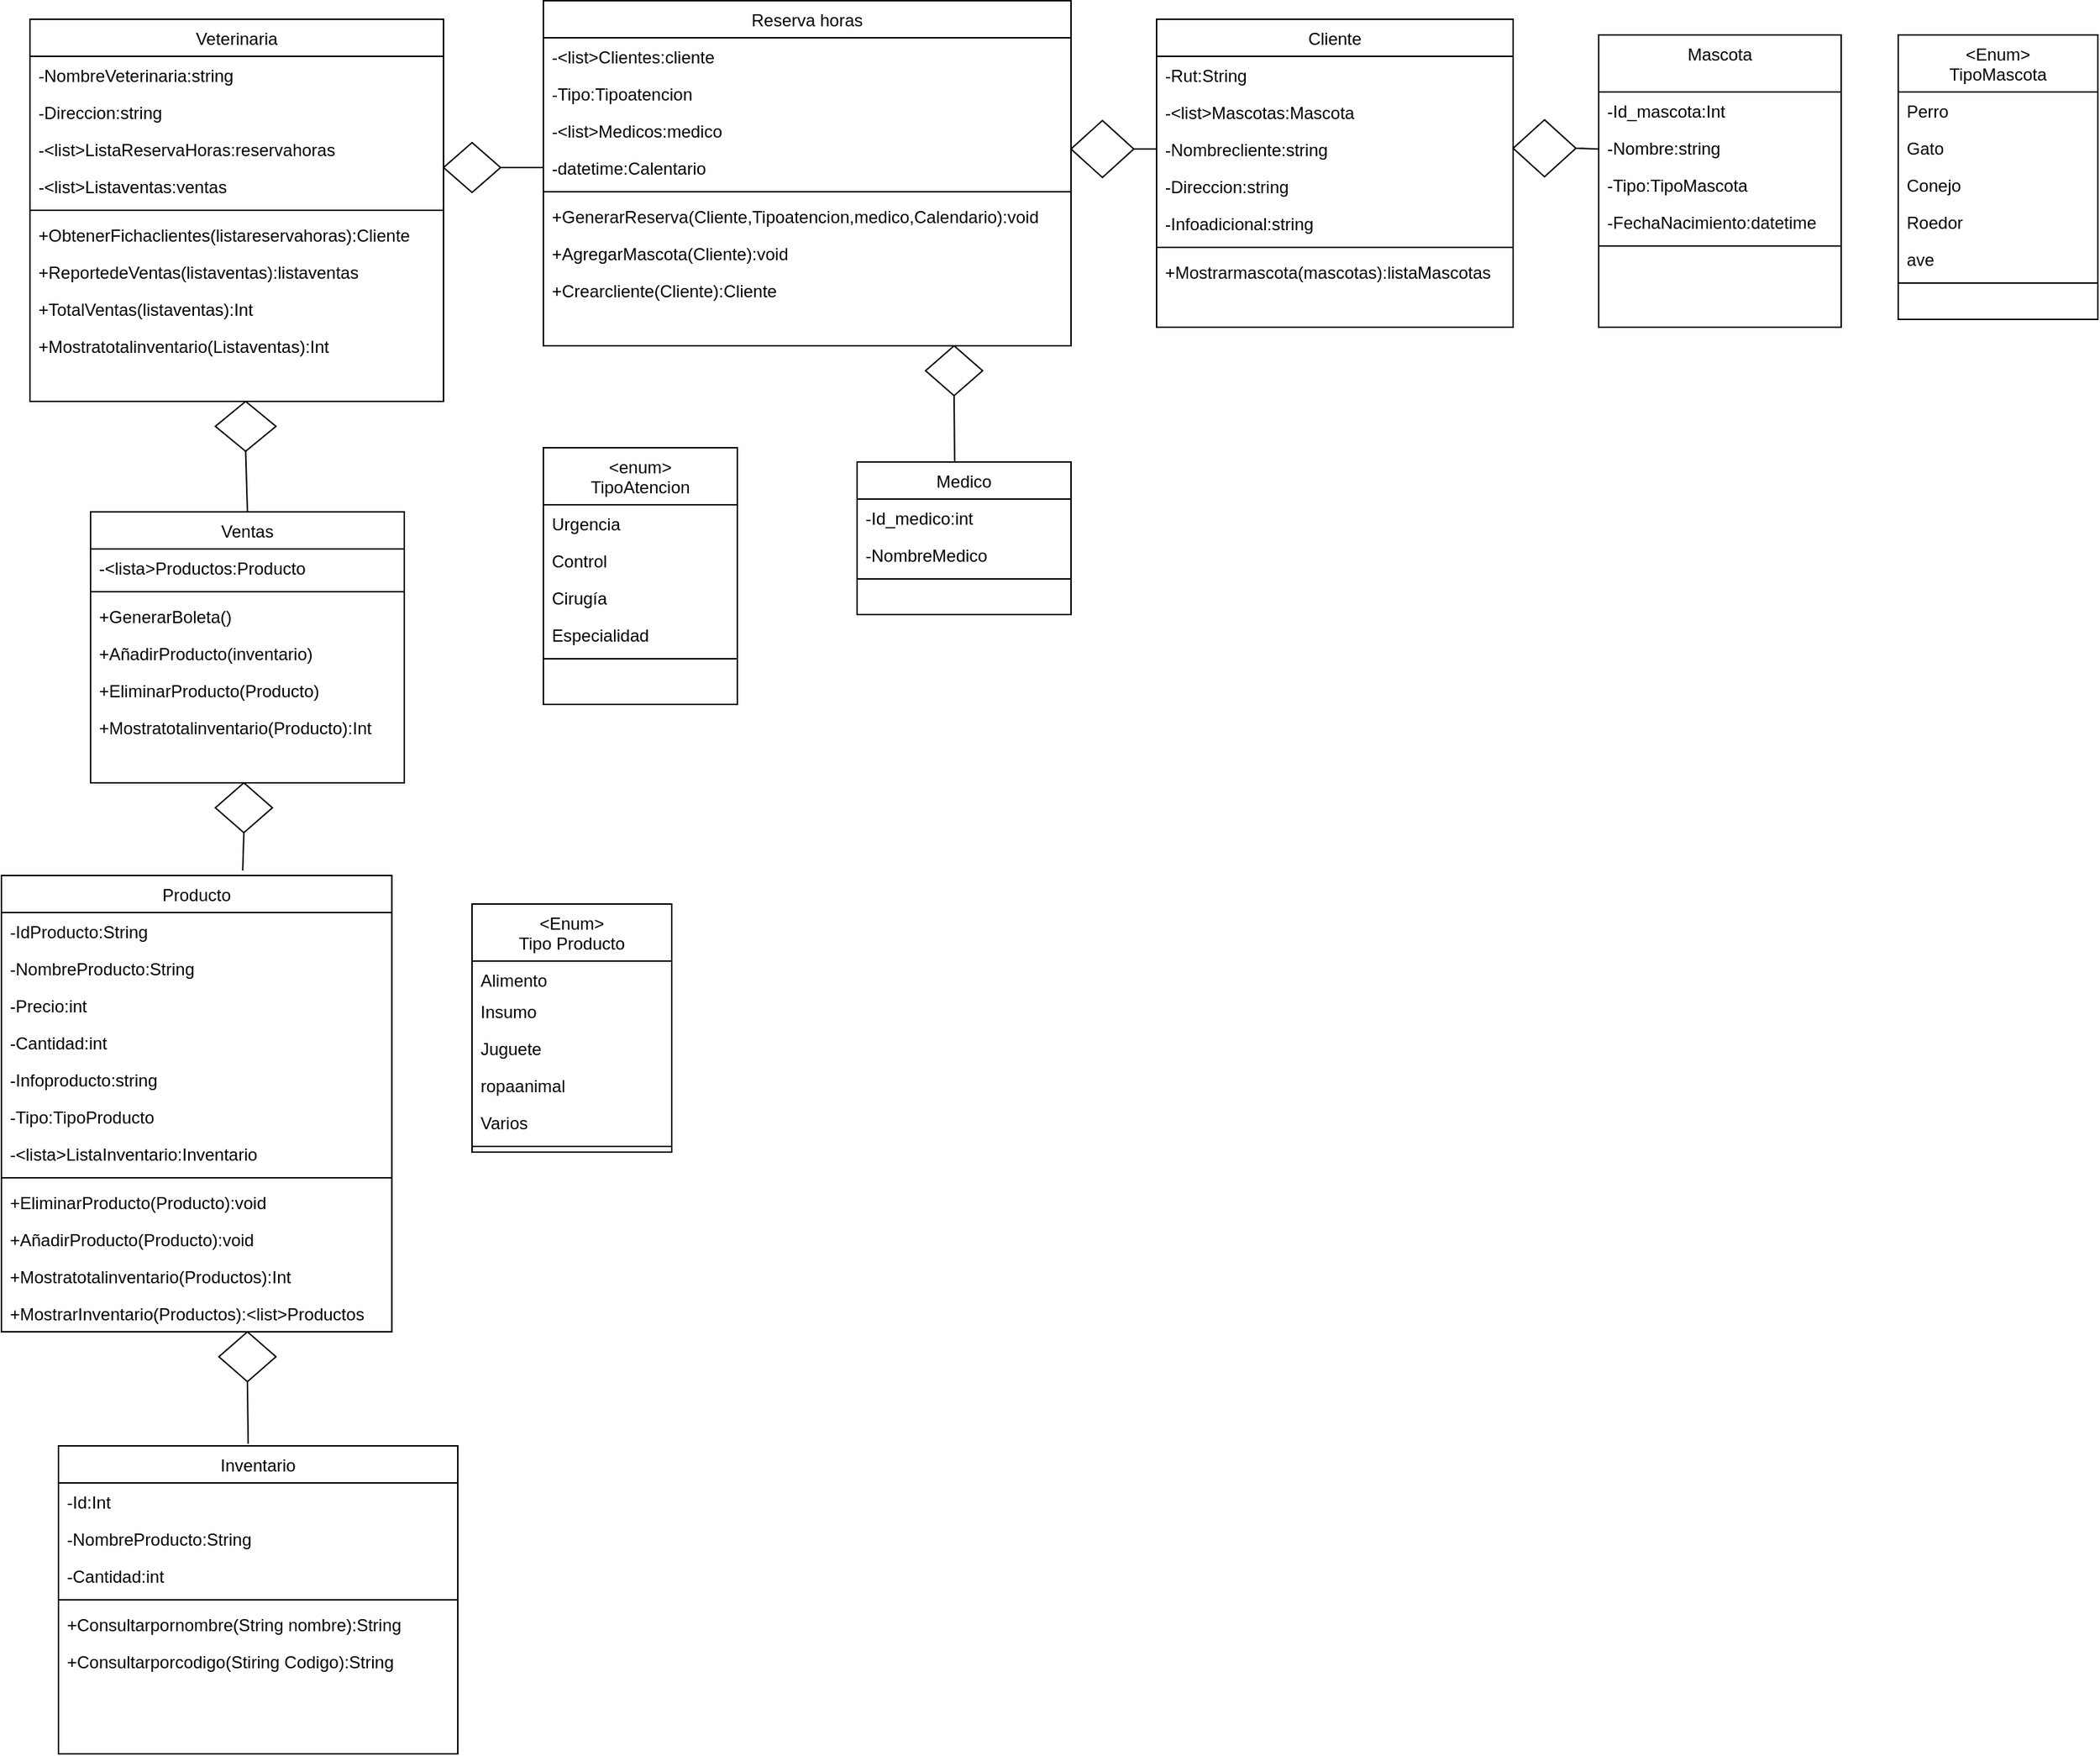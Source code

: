 <mxfile version="14.5.10" type="github">
  <diagram id="C5RBs43oDa-KdzZeNtuy" name="Page-1">
    <mxGraphModel dx="1695" dy="479" grid="1" gridSize="10" guides="1" tooltips="1" connect="1" arrows="1" fold="1" page="1" pageScale="1" pageWidth="827" pageHeight="1169" math="0" shadow="0">
      <root>
        <mxCell id="WIyWlLk6GJQsqaUBKTNV-0" />
        <mxCell id="WIyWlLk6GJQsqaUBKTNV-1" parent="WIyWlLk6GJQsqaUBKTNV-0" />
        <mxCell id="zkfFHV4jXpPFQw0GAbJ--17" value="Inventario" style="swimlane;fontStyle=0;align=center;verticalAlign=top;childLayout=stackLayout;horizontal=1;startSize=26;horizontalStack=0;resizeParent=1;resizeLast=0;collapsible=1;marginBottom=0;rounded=0;shadow=0;strokeWidth=1;" parent="WIyWlLk6GJQsqaUBKTNV-1" vertex="1">
          <mxGeometry x="-270" y="1020" width="280" height="216" as="geometry">
            <mxRectangle x="550" y="140" width="160" height="26" as="alternateBounds" />
          </mxGeometry>
        </mxCell>
        <mxCell id="Y-iIQc1QIP6CNmH4WDU5-37" value="-Id:Int&#xa;&#xa;&#xa;" style="text;align=left;verticalAlign=top;spacingLeft=4;spacingRight=4;overflow=hidden;rotatable=0;points=[[0,0.5],[1,0.5]];portConstraint=eastwest;" parent="zkfFHV4jXpPFQw0GAbJ--17" vertex="1">
          <mxGeometry y="26" width="280" height="26" as="geometry" />
        </mxCell>
        <mxCell id="pAXLsdDcCpIBpQRC8wqV-13" value="-NombreProducto:String&#xa;&#xa;&#xa;" style="text;align=left;verticalAlign=top;spacingLeft=4;spacingRight=4;overflow=hidden;rotatable=0;points=[[0,0.5],[1,0.5]];portConstraint=eastwest;" parent="zkfFHV4jXpPFQw0GAbJ--17" vertex="1">
          <mxGeometry y="52" width="280" height="26" as="geometry" />
        </mxCell>
        <mxCell id="Y-iIQc1QIP6CNmH4WDU5-36" value="-Cantidad:int&#xa;&#xa;&#xa;" style="text;align=left;verticalAlign=top;spacingLeft=4;spacingRight=4;overflow=hidden;rotatable=0;points=[[0,0.5],[1,0.5]];portConstraint=eastwest;" parent="zkfFHV4jXpPFQw0GAbJ--17" vertex="1">
          <mxGeometry y="78" width="280" height="26" as="geometry" />
        </mxCell>
        <mxCell id="zkfFHV4jXpPFQw0GAbJ--23" value="" style="line;html=1;strokeWidth=1;align=left;verticalAlign=middle;spacingTop=-1;spacingLeft=3;spacingRight=3;rotatable=0;labelPosition=right;points=[];portConstraint=eastwest;" parent="zkfFHV4jXpPFQw0GAbJ--17" vertex="1">
          <mxGeometry y="104" width="280" height="8" as="geometry" />
        </mxCell>
        <mxCell id="Y-iIQc1QIP6CNmH4WDU5-6" value="+Consultarpornombre(String nombre):String" style="text;align=left;verticalAlign=top;spacingLeft=4;spacingRight=4;overflow=hidden;rotatable=0;points=[[0,0.5],[1,0.5]];portConstraint=eastwest;" parent="zkfFHV4jXpPFQw0GAbJ--17" vertex="1">
          <mxGeometry y="112" width="280" height="26" as="geometry" />
        </mxCell>
        <mxCell id="Y-iIQc1QIP6CNmH4WDU5-7" value="+Consultarporcodigo(Stiring Codigo):String" style="text;align=left;verticalAlign=top;spacingLeft=4;spacingRight=4;overflow=hidden;rotatable=0;points=[[0,0.5],[1,0.5]];portConstraint=eastwest;" parent="zkfFHV4jXpPFQw0GAbJ--17" vertex="1">
          <mxGeometry y="138" width="280" height="26" as="geometry" />
        </mxCell>
        <mxCell id="pAXLsdDcCpIBpQRC8wqV-14" value="&lt;Enum&gt;&#xa;TipoMascota" style="swimlane;fontStyle=0;align=center;verticalAlign=top;childLayout=stackLayout;horizontal=1;startSize=40;horizontalStack=0;resizeParent=1;resizeLast=0;collapsible=1;marginBottom=0;rounded=0;shadow=0;strokeWidth=1;" parent="WIyWlLk6GJQsqaUBKTNV-1" vertex="1">
          <mxGeometry x="1020" y="30.5" width="140" height="199.5" as="geometry">
            <mxRectangle x="550" y="140" width="160" height="26" as="alternateBounds" />
          </mxGeometry>
        </mxCell>
        <mxCell id="pAXLsdDcCpIBpQRC8wqV-24" value="Perro" style="text;align=left;verticalAlign=top;spacingLeft=4;spacingRight=4;overflow=hidden;rotatable=0;points=[[0,0.5],[1,0.5]];portConstraint=eastwest;" parent="pAXLsdDcCpIBpQRC8wqV-14" vertex="1">
          <mxGeometry y="40" width="140" height="26" as="geometry" />
        </mxCell>
        <mxCell id="pAXLsdDcCpIBpQRC8wqV-25" value="Gato" style="text;align=left;verticalAlign=top;spacingLeft=4;spacingRight=4;overflow=hidden;rotatable=0;points=[[0,0.5],[1,0.5]];portConstraint=eastwest;" parent="pAXLsdDcCpIBpQRC8wqV-14" vertex="1">
          <mxGeometry y="66" width="140" height="26" as="geometry" />
        </mxCell>
        <mxCell id="pAXLsdDcCpIBpQRC8wqV-26" value="Conejo" style="text;align=left;verticalAlign=top;spacingLeft=4;spacingRight=4;overflow=hidden;rotatable=0;points=[[0,0.5],[1,0.5]];portConstraint=eastwest;" parent="pAXLsdDcCpIBpQRC8wqV-14" vertex="1">
          <mxGeometry y="92" width="140" height="26" as="geometry" />
        </mxCell>
        <mxCell id="pAXLsdDcCpIBpQRC8wqV-27" value="Roedor" style="text;align=left;verticalAlign=top;spacingLeft=4;spacingRight=4;overflow=hidden;rotatable=0;points=[[0,0.5],[1,0.5]];portConstraint=eastwest;" parent="pAXLsdDcCpIBpQRC8wqV-14" vertex="1">
          <mxGeometry y="118" width="140" height="26" as="geometry" />
        </mxCell>
        <mxCell id="pAXLsdDcCpIBpQRC8wqV-28" value="ave" style="text;align=left;verticalAlign=top;spacingLeft=4;spacingRight=4;overflow=hidden;rotatable=0;points=[[0,0.5],[1,0.5]];portConstraint=eastwest;" parent="pAXLsdDcCpIBpQRC8wqV-14" vertex="1">
          <mxGeometry y="144" width="140" height="26" as="geometry" />
        </mxCell>
        <mxCell id="pAXLsdDcCpIBpQRC8wqV-21" value="" style="line;html=1;strokeWidth=1;align=left;verticalAlign=middle;spacingTop=-1;spacingLeft=3;spacingRight=3;rotatable=0;labelPosition=right;points=[];portConstraint=eastwest;" parent="pAXLsdDcCpIBpQRC8wqV-14" vertex="1">
          <mxGeometry y="170" width="140" height="8" as="geometry" />
        </mxCell>
        <mxCell id="pAXLsdDcCpIBpQRC8wqV-29" value="Veterinaria" style="swimlane;fontStyle=0;align=center;verticalAlign=top;childLayout=stackLayout;horizontal=1;startSize=26;horizontalStack=0;resizeParent=1;resizeLast=0;collapsible=1;marginBottom=0;rounded=0;shadow=0;strokeWidth=1;" parent="WIyWlLk6GJQsqaUBKTNV-1" vertex="1">
          <mxGeometry x="-290" y="19.5" width="290" height="268" as="geometry">
            <mxRectangle x="550" y="140" width="160" height="26" as="alternateBounds" />
          </mxGeometry>
        </mxCell>
        <mxCell id="pAXLsdDcCpIBpQRC8wqV-30" value="-NombreVeterinaria:string" style="text;align=left;verticalAlign=top;spacingLeft=4;spacingRight=4;overflow=hidden;rotatable=0;points=[[0,0.5],[1,0.5]];portConstraint=eastwest;" parent="pAXLsdDcCpIBpQRC8wqV-29" vertex="1">
          <mxGeometry y="26" width="290" height="26" as="geometry" />
        </mxCell>
        <mxCell id="pAXLsdDcCpIBpQRC8wqV-34" value="-Direccion:string" style="text;align=left;verticalAlign=top;spacingLeft=4;spacingRight=4;overflow=hidden;rotatable=0;points=[[0,0.5],[1,0.5]];portConstraint=eastwest;rounded=0;shadow=0;html=0;" parent="pAXLsdDcCpIBpQRC8wqV-29" vertex="1">
          <mxGeometry y="52" width="290" height="26" as="geometry" />
        </mxCell>
        <mxCell id="Laql4It3-vyIXYwrqMl--0" value="-&lt;list&gt;ListaReservaHoras:reservahoras" style="text;align=left;verticalAlign=top;spacingLeft=4;spacingRight=4;overflow=hidden;rotatable=0;points=[[0,0.5],[1,0.5]];portConstraint=eastwest;" parent="pAXLsdDcCpIBpQRC8wqV-29" vertex="1">
          <mxGeometry y="78" width="290" height="26" as="geometry" />
        </mxCell>
        <mxCell id="Y-iIQc1QIP6CNmH4WDU5-12" value="-&lt;list&gt;Listaventas:ventas" style="text;align=left;verticalAlign=top;spacingLeft=4;spacingRight=4;overflow=hidden;rotatable=0;points=[[0,0.5],[1,0.5]];portConstraint=eastwest;" parent="pAXLsdDcCpIBpQRC8wqV-29" vertex="1">
          <mxGeometry y="104" width="290" height="26" as="geometry" />
        </mxCell>
        <mxCell id="pAXLsdDcCpIBpQRC8wqV-36" value="" style="line;html=1;strokeWidth=1;align=left;verticalAlign=middle;spacingTop=-1;spacingLeft=3;spacingRight=3;rotatable=0;labelPosition=right;points=[];portConstraint=eastwest;" parent="pAXLsdDcCpIBpQRC8wqV-29" vertex="1">
          <mxGeometry y="130" width="290" height="8" as="geometry" />
        </mxCell>
        <mxCell id="pAXLsdDcCpIBpQRC8wqV-37" value="+ObtenerFichaclientes(listareservahoras):Cliente" style="text;align=left;verticalAlign=top;spacingLeft=4;spacingRight=4;overflow=hidden;rotatable=0;points=[[0,0.5],[1,0.5]];portConstraint=eastwest;" parent="pAXLsdDcCpIBpQRC8wqV-29" vertex="1">
          <mxGeometry y="138" width="290" height="26" as="geometry" />
        </mxCell>
        <mxCell id="pAXLsdDcCpIBpQRC8wqV-38" value="+ReportedeVentas(listaventas):listaventas" style="text;align=left;verticalAlign=top;spacingLeft=4;spacingRight=4;overflow=hidden;rotatable=0;points=[[0,0.5],[1,0.5]];portConstraint=eastwest;" parent="pAXLsdDcCpIBpQRC8wqV-29" vertex="1">
          <mxGeometry y="164" width="290" height="26" as="geometry" />
        </mxCell>
        <mxCell id="Y-iIQc1QIP6CNmH4WDU5-21" value="+TotalVentas(listaventas):Int" style="text;align=left;verticalAlign=top;spacingLeft=4;spacingRight=4;overflow=hidden;rotatable=0;points=[[0,0.5],[1,0.5]];portConstraint=eastwest;" parent="pAXLsdDcCpIBpQRC8wqV-29" vertex="1">
          <mxGeometry y="190" width="290" height="26" as="geometry" />
        </mxCell>
        <mxCell id="Y-iIQc1QIP6CNmH4WDU5-24" value="+Mostratotalinventario(Listaventas):Int " style="text;align=left;verticalAlign=top;spacingLeft=4;spacingRight=4;overflow=hidden;rotatable=0;points=[[0,0.5],[1,0.5]];portConstraint=eastwest;" parent="pAXLsdDcCpIBpQRC8wqV-29" vertex="1">
          <mxGeometry y="216" width="290" height="26" as="geometry" />
        </mxCell>
        <mxCell id="pAXLsdDcCpIBpQRC8wqV-39" value="Cliente" style="swimlane;fontStyle=0;align=center;verticalAlign=top;childLayout=stackLayout;horizontal=1;startSize=26;horizontalStack=0;resizeParent=1;resizeLast=0;collapsible=1;marginBottom=0;rounded=0;shadow=0;strokeWidth=1;" parent="WIyWlLk6GJQsqaUBKTNV-1" vertex="1">
          <mxGeometry x="500" y="19.5" width="250" height="216" as="geometry">
            <mxRectangle x="550" y="140" width="160" height="26" as="alternateBounds" />
          </mxGeometry>
        </mxCell>
        <mxCell id="pAXLsdDcCpIBpQRC8wqV-42" value="-Rut:String" style="text;align=left;verticalAlign=top;spacingLeft=4;spacingRight=4;overflow=hidden;rotatable=0;points=[[0,0.5],[1,0.5]];portConstraint=eastwest;rounded=0;shadow=0;html=0;" parent="pAXLsdDcCpIBpQRC8wqV-39" vertex="1">
          <mxGeometry y="26" width="250" height="26" as="geometry" />
        </mxCell>
        <mxCell id="pAXLsdDcCpIBpQRC8wqV-41" value="-&lt;list&gt;Mascotas:Mascota" style="text;align=left;verticalAlign=top;spacingLeft=4;spacingRight=4;overflow=hidden;rotatable=0;points=[[0,0.5],[1,0.5]];portConstraint=eastwest;" parent="pAXLsdDcCpIBpQRC8wqV-39" vertex="1">
          <mxGeometry y="52" width="250" height="26" as="geometry" />
        </mxCell>
        <mxCell id="pAXLsdDcCpIBpQRC8wqV-40" value="-Nombrecliente:string" style="text;align=left;verticalAlign=top;spacingLeft=4;spacingRight=4;overflow=hidden;rotatable=0;points=[[0,0.5],[1,0.5]];portConstraint=eastwest;" parent="pAXLsdDcCpIBpQRC8wqV-39" vertex="1">
          <mxGeometry y="78" width="250" height="26" as="geometry" />
        </mxCell>
        <mxCell id="pAXLsdDcCpIBpQRC8wqV-44" value="-Direccion:string" style="text;align=left;verticalAlign=top;spacingLeft=4;spacingRight=4;overflow=hidden;rotatable=0;points=[[0,0.5],[1,0.5]];portConstraint=eastwest;rounded=0;shadow=0;html=0;" parent="pAXLsdDcCpIBpQRC8wqV-39" vertex="1">
          <mxGeometry y="104" width="250" height="26" as="geometry" />
        </mxCell>
        <mxCell id="pAXLsdDcCpIBpQRC8wqV-45" value="-Infoadicional:string" style="text;align=left;verticalAlign=top;spacingLeft=4;spacingRight=4;overflow=hidden;rotatable=0;points=[[0,0.5],[1,0.5]];portConstraint=eastwest;rounded=0;shadow=0;html=0;" parent="pAXLsdDcCpIBpQRC8wqV-39" vertex="1">
          <mxGeometry y="130" width="250" height="26" as="geometry" />
        </mxCell>
        <mxCell id="pAXLsdDcCpIBpQRC8wqV-46" value="" style="line;html=1;strokeWidth=1;align=left;verticalAlign=middle;spacingTop=-1;spacingLeft=3;spacingRight=3;rotatable=0;labelPosition=right;points=[];portConstraint=eastwest;" parent="pAXLsdDcCpIBpQRC8wqV-39" vertex="1">
          <mxGeometry y="156" width="250" height="8" as="geometry" />
        </mxCell>
        <mxCell id="pAXLsdDcCpIBpQRC8wqV-48" value="+Mostrarmascota(mascotas):listaMascotas" style="text;align=left;verticalAlign=top;spacingLeft=4;spacingRight=4;overflow=hidden;rotatable=0;points=[[0,0.5],[1,0.5]];portConstraint=eastwest;" parent="pAXLsdDcCpIBpQRC8wqV-39" vertex="1">
          <mxGeometry y="164" width="250" height="26" as="geometry" />
        </mxCell>
        <mxCell id="pAXLsdDcCpIBpQRC8wqV-52" value="Mascota" style="swimlane;fontStyle=0;align=center;verticalAlign=top;childLayout=stackLayout;horizontal=1;startSize=40;horizontalStack=0;resizeParent=1;resizeLast=0;collapsible=1;marginBottom=0;rounded=0;shadow=0;strokeWidth=1;" parent="WIyWlLk6GJQsqaUBKTNV-1" vertex="1">
          <mxGeometry x="810" y="30.5" width="170" height="205" as="geometry">
            <mxRectangle x="550" y="140" width="160" height="26" as="alternateBounds" />
          </mxGeometry>
        </mxCell>
        <mxCell id="Y-iIQc1QIP6CNmH4WDU5-19" value="-Id_mascota:Int" style="text;align=left;verticalAlign=top;spacingLeft=4;spacingRight=4;overflow=hidden;rotatable=0;points=[[0,0.5],[1,0.5]];portConstraint=eastwest;" parent="pAXLsdDcCpIBpQRC8wqV-52" vertex="1">
          <mxGeometry y="40" width="170" height="26" as="geometry" />
        </mxCell>
        <mxCell id="pAXLsdDcCpIBpQRC8wqV-53" value="-Nombre:string" style="text;align=left;verticalAlign=top;spacingLeft=4;spacingRight=4;overflow=hidden;rotatable=0;points=[[0,0.5],[1,0.5]];portConstraint=eastwest;" parent="pAXLsdDcCpIBpQRC8wqV-52" vertex="1">
          <mxGeometry y="66" width="170" height="26" as="geometry" />
        </mxCell>
        <mxCell id="pAXLsdDcCpIBpQRC8wqV-54" value="-Tipo:TipoMascota" style="text;align=left;verticalAlign=top;spacingLeft=4;spacingRight=4;overflow=hidden;rotatable=0;points=[[0,0.5],[1,0.5]];portConstraint=eastwest;" parent="pAXLsdDcCpIBpQRC8wqV-52" vertex="1">
          <mxGeometry y="92" width="170" height="26" as="geometry" />
        </mxCell>
        <mxCell id="pAXLsdDcCpIBpQRC8wqV-56" value="-FechaNacimiento:datetime" style="text;align=left;verticalAlign=top;spacingLeft=4;spacingRight=4;overflow=hidden;rotatable=0;points=[[0,0.5],[1,0.5]];portConstraint=eastwest;" parent="pAXLsdDcCpIBpQRC8wqV-52" vertex="1">
          <mxGeometry y="118" width="170" height="26" as="geometry" />
        </mxCell>
        <mxCell id="pAXLsdDcCpIBpQRC8wqV-58" value="" style="line;html=1;strokeWidth=1;align=left;verticalAlign=middle;spacingTop=-1;spacingLeft=3;spacingRight=3;rotatable=0;labelPosition=right;points=[];portConstraint=eastwest;" parent="pAXLsdDcCpIBpQRC8wqV-52" vertex="1">
          <mxGeometry y="144" width="170" height="8" as="geometry" />
        </mxCell>
        <mxCell id="9S0mu8tdKpRcVwKUyl3U-0" value="" style="rhombus;whiteSpace=wrap;html=1;" parent="WIyWlLk6GJQsqaUBKTNV-1" vertex="1">
          <mxGeometry x="-160" y="287.5" width="42.5" height="35" as="geometry" />
        </mxCell>
        <mxCell id="9S0mu8tdKpRcVwKUyl3U-2" value="" style="endArrow=none;html=1;entryX=0.5;entryY=1;entryDx=0;entryDy=0;exitX=0.5;exitY=0;exitDx=0;exitDy=0;" parent="WIyWlLk6GJQsqaUBKTNV-1" source="Laql4It3-vyIXYwrqMl--5" target="9S0mu8tdKpRcVwKUyl3U-0" edge="1">
          <mxGeometry width="50" height="50" relative="1" as="geometry">
            <mxPoint x="95" y="310" as="sourcePoint" />
            <mxPoint x="150" y="310" as="targetPoint" />
          </mxGeometry>
        </mxCell>
        <mxCell id="9S0mu8tdKpRcVwKUyl3U-3" value="Producto" style="swimlane;fontStyle=0;align=center;verticalAlign=top;childLayout=stackLayout;horizontal=1;startSize=26;horizontalStack=0;resizeParent=1;resizeLast=0;collapsible=1;marginBottom=0;rounded=0;shadow=0;strokeWidth=1;" parent="WIyWlLk6GJQsqaUBKTNV-1" vertex="1">
          <mxGeometry x="-310" y="620" width="273.75" height="320" as="geometry">
            <mxRectangle x="550" y="140" width="160" height="26" as="alternateBounds" />
          </mxGeometry>
        </mxCell>
        <mxCell id="9S0mu8tdKpRcVwKUyl3U-4" value="-IdProducto:String" style="text;align=left;verticalAlign=top;spacingLeft=4;spacingRight=4;overflow=hidden;rotatable=0;points=[[0,0.5],[1,0.5]];portConstraint=eastwest;" parent="9S0mu8tdKpRcVwKUyl3U-3" vertex="1">
          <mxGeometry y="26" width="273.75" height="26" as="geometry" />
        </mxCell>
        <mxCell id="9S0mu8tdKpRcVwKUyl3U-10" value="-NombreProducto:String" style="text;align=left;verticalAlign=top;spacingLeft=4;spacingRight=4;overflow=hidden;rotatable=0;points=[[0,0.5],[1,0.5]];portConstraint=eastwest;" parent="9S0mu8tdKpRcVwKUyl3U-3" vertex="1">
          <mxGeometry y="52" width="273.75" height="26" as="geometry" />
        </mxCell>
        <mxCell id="Laql4It3-vyIXYwrqMl--9" value="-Precio:int" style="text;align=left;verticalAlign=top;spacingLeft=4;spacingRight=4;overflow=hidden;rotatable=0;points=[[0,0.5],[1,0.5]];portConstraint=eastwest;" parent="9S0mu8tdKpRcVwKUyl3U-3" vertex="1">
          <mxGeometry y="78" width="273.75" height="26" as="geometry" />
        </mxCell>
        <mxCell id="9S0mu8tdKpRcVwKUyl3U-11" value="-Cantidad:int" style="text;align=left;verticalAlign=top;spacingLeft=4;spacingRight=4;overflow=hidden;rotatable=0;points=[[0,0.5],[1,0.5]];portConstraint=eastwest;" parent="9S0mu8tdKpRcVwKUyl3U-3" vertex="1">
          <mxGeometry y="104" width="273.75" height="26" as="geometry" />
        </mxCell>
        <mxCell id="9S0mu8tdKpRcVwKUyl3U-27" value="-Infoproducto:string" style="text;align=left;verticalAlign=top;spacingLeft=4;spacingRight=4;overflow=hidden;rotatable=0;points=[[0,0.5],[1,0.5]];portConstraint=eastwest;" parent="9S0mu8tdKpRcVwKUyl3U-3" vertex="1">
          <mxGeometry y="130" width="273.75" height="26" as="geometry" />
        </mxCell>
        <mxCell id="9S0mu8tdKpRcVwKUyl3U-12" value="-Tipo:TipoProducto" style="text;align=left;verticalAlign=top;spacingLeft=4;spacingRight=4;overflow=hidden;rotatable=0;points=[[0,0.5],[1,0.5]];portConstraint=eastwest;" parent="9S0mu8tdKpRcVwKUyl3U-3" vertex="1">
          <mxGeometry y="156" width="273.75" height="26" as="geometry" />
        </mxCell>
        <mxCell id="Y-iIQc1QIP6CNmH4WDU5-26" value="-&lt;lista&gt;ListaInventario:Inventario" style="text;align=left;verticalAlign=top;spacingLeft=4;spacingRight=4;overflow=hidden;rotatable=0;points=[[0,0.5],[1,0.5]];portConstraint=eastwest;" parent="9S0mu8tdKpRcVwKUyl3U-3" vertex="1">
          <mxGeometry y="182" width="273.75" height="26" as="geometry" />
        </mxCell>
        <mxCell id="9S0mu8tdKpRcVwKUyl3U-5" value="" style="line;html=1;strokeWidth=1;align=left;verticalAlign=middle;spacingTop=-1;spacingLeft=3;spacingRight=3;rotatable=0;labelPosition=right;points=[];portConstraint=eastwest;" parent="9S0mu8tdKpRcVwKUyl3U-3" vertex="1">
          <mxGeometry y="208" width="273.75" height="8" as="geometry" />
        </mxCell>
        <mxCell id="Y-iIQc1QIP6CNmH4WDU5-27" value="+EliminarProducto(Producto):void" style="text;align=left;verticalAlign=top;spacingLeft=4;spacingRight=4;overflow=hidden;rotatable=0;points=[[0,0.5],[1,0.5]];portConstraint=eastwest;" parent="9S0mu8tdKpRcVwKUyl3U-3" vertex="1">
          <mxGeometry y="216" width="273.75" height="26" as="geometry" />
        </mxCell>
        <mxCell id="Y-iIQc1QIP6CNmH4WDU5-28" value="+AñadirProducto(Producto):void" style="text;align=left;verticalAlign=top;spacingLeft=4;spacingRight=4;overflow=hidden;rotatable=0;points=[[0,0.5],[1,0.5]];portConstraint=eastwest;" parent="9S0mu8tdKpRcVwKUyl3U-3" vertex="1">
          <mxGeometry y="242" width="273.75" height="26" as="geometry" />
        </mxCell>
        <mxCell id="Y-iIQc1QIP6CNmH4WDU5-38" value="+Mostratotalinventario(Productos):Int " style="text;align=left;verticalAlign=top;spacingLeft=4;spacingRight=4;overflow=hidden;rotatable=0;points=[[0,0.5],[1,0.5]];portConstraint=eastwest;" parent="9S0mu8tdKpRcVwKUyl3U-3" vertex="1">
          <mxGeometry y="268" width="273.75" height="26" as="geometry" />
        </mxCell>
        <mxCell id="Y-iIQc1QIP6CNmH4WDU5-8" value="+MostrarInventario(Productos):&lt;list&gt;Productos" style="text;align=left;verticalAlign=top;spacingLeft=4;spacingRight=4;overflow=hidden;rotatable=0;points=[[0,0.5],[1,0.5]];portConstraint=eastwest;" parent="9S0mu8tdKpRcVwKUyl3U-3" vertex="1">
          <mxGeometry y="294" width="273.75" height="26" as="geometry" />
        </mxCell>
        <mxCell id="9S0mu8tdKpRcVwKUyl3U-7" value="" style="rhombus;whiteSpace=wrap;html=1;" parent="WIyWlLk6GJQsqaUBKTNV-1" vertex="1">
          <mxGeometry y="106" width="40" height="35" as="geometry" />
        </mxCell>
        <mxCell id="9S0mu8tdKpRcVwKUyl3U-9" value="" style="endArrow=none;html=1;exitX=1;exitY=0.5;exitDx=0;exitDy=0;entryX=0;entryY=0.5;entryDx=0;entryDy=0;" parent="WIyWlLk6GJQsqaUBKTNV-1" source="9S0mu8tdKpRcVwKUyl3U-7" target="9S0mu8tdKpRcVwKUyl3U-58" edge="1">
          <mxGeometry width="50" height="50" relative="1" as="geometry">
            <mxPoint x="230" y="160" as="sourcePoint" />
            <mxPoint x="290" y="123.5" as="targetPoint" />
          </mxGeometry>
        </mxCell>
        <mxCell id="9S0mu8tdKpRcVwKUyl3U-13" value="" style="rhombus;whiteSpace=wrap;html=1;" parent="WIyWlLk6GJQsqaUBKTNV-1" vertex="1">
          <mxGeometry x="-160" y="555" width="40" height="35" as="geometry" />
        </mxCell>
        <mxCell id="9S0mu8tdKpRcVwKUyl3U-18" value="&lt;Enum&gt;&#xa;Tipo Producto" style="swimlane;fontStyle=0;align=center;verticalAlign=top;childLayout=stackLayout;horizontal=1;startSize=40;horizontalStack=0;resizeParent=1;resizeLast=0;collapsible=1;marginBottom=0;rounded=0;shadow=0;strokeWidth=1;" parent="WIyWlLk6GJQsqaUBKTNV-1" vertex="1">
          <mxGeometry x="20" y="640" width="140" height="174" as="geometry">
            <mxRectangle x="550" y="140" width="160" height="26" as="alternateBounds" />
          </mxGeometry>
        </mxCell>
        <mxCell id="9S0mu8tdKpRcVwKUyl3U-20" value="Alimento" style="text;align=left;verticalAlign=top;spacingLeft=4;spacingRight=4;overflow=hidden;rotatable=0;points=[[0,0.5],[1,0.5]];portConstraint=eastwest;" parent="9S0mu8tdKpRcVwKUyl3U-18" vertex="1">
          <mxGeometry y="40" width="140" height="22" as="geometry" />
        </mxCell>
        <mxCell id="9S0mu8tdKpRcVwKUyl3U-21" value="Insumo" style="text;align=left;verticalAlign=top;spacingLeft=4;spacingRight=4;overflow=hidden;rotatable=0;points=[[0,0.5],[1,0.5]];portConstraint=eastwest;" parent="9S0mu8tdKpRcVwKUyl3U-18" vertex="1">
          <mxGeometry y="62" width="140" height="26" as="geometry" />
        </mxCell>
        <mxCell id="9S0mu8tdKpRcVwKUyl3U-22" value="Juguete" style="text;align=left;verticalAlign=top;spacingLeft=4;spacingRight=4;overflow=hidden;rotatable=0;points=[[0,0.5],[1,0.5]];portConstraint=eastwest;" parent="9S0mu8tdKpRcVwKUyl3U-18" vertex="1">
          <mxGeometry y="88" width="140" height="26" as="geometry" />
        </mxCell>
        <mxCell id="9S0mu8tdKpRcVwKUyl3U-23" value="ropaanimal&#xa;" style="text;align=left;verticalAlign=top;spacingLeft=4;spacingRight=4;overflow=hidden;rotatable=0;points=[[0,0.5],[1,0.5]];portConstraint=eastwest;" parent="9S0mu8tdKpRcVwKUyl3U-18" vertex="1">
          <mxGeometry y="114" width="140" height="26" as="geometry" />
        </mxCell>
        <mxCell id="Laql4It3-vyIXYwrqMl--10" value="Varios" style="text;align=left;verticalAlign=top;spacingLeft=4;spacingRight=4;overflow=hidden;rotatable=0;points=[[0,0.5],[1,0.5]];portConstraint=eastwest;" parent="9S0mu8tdKpRcVwKUyl3U-18" vertex="1">
          <mxGeometry y="140" width="140" height="26" as="geometry" />
        </mxCell>
        <mxCell id="9S0mu8tdKpRcVwKUyl3U-24" value="" style="line;html=1;strokeWidth=1;align=left;verticalAlign=middle;spacingTop=-1;spacingLeft=3;spacingRight=3;rotatable=0;labelPosition=right;points=[];portConstraint=eastwest;" parent="9S0mu8tdKpRcVwKUyl3U-18" vertex="1">
          <mxGeometry y="166" width="140" height="8" as="geometry" />
        </mxCell>
        <mxCell id="9S0mu8tdKpRcVwKUyl3U-28" value="Reserva horas" style="swimlane;fontStyle=0;align=center;verticalAlign=top;childLayout=stackLayout;horizontal=1;startSize=26;horizontalStack=0;resizeParent=1;resizeLast=0;collapsible=1;marginBottom=0;rounded=0;shadow=0;strokeWidth=1;" parent="WIyWlLk6GJQsqaUBKTNV-1" vertex="1">
          <mxGeometry x="70" y="6.5" width="370" height="242" as="geometry">
            <mxRectangle x="550" y="140" width="160" height="26" as="alternateBounds" />
          </mxGeometry>
        </mxCell>
        <mxCell id="9S0mu8tdKpRcVwKUyl3U-29" value="-&lt;list&gt;Clientes:cliente" style="text;align=left;verticalAlign=top;spacingLeft=4;spacingRight=4;overflow=hidden;rotatable=0;points=[[0,0.5],[1,0.5]];portConstraint=eastwest;" parent="9S0mu8tdKpRcVwKUyl3U-28" vertex="1">
          <mxGeometry y="26" width="370" height="26" as="geometry" />
        </mxCell>
        <mxCell id="9S0mu8tdKpRcVwKUyl3U-31" value="-Tipo:Tipoatencion" style="text;align=left;verticalAlign=top;spacingLeft=4;spacingRight=4;overflow=hidden;rotatable=0;points=[[0,0.5],[1,0.5]];portConstraint=eastwest;rounded=0;shadow=0;html=0;" parent="9S0mu8tdKpRcVwKUyl3U-28" vertex="1">
          <mxGeometry y="52" width="370" height="26" as="geometry" />
        </mxCell>
        <mxCell id="9S0mu8tdKpRcVwKUyl3U-32" value="-&lt;list&gt;Medicos:medico" style="text;align=left;verticalAlign=top;spacingLeft=4;spacingRight=4;overflow=hidden;rotatable=0;points=[[0,0.5],[1,0.5]];portConstraint=eastwest;rounded=0;shadow=0;html=0;" parent="9S0mu8tdKpRcVwKUyl3U-28" vertex="1">
          <mxGeometry y="78" width="370" height="26" as="geometry" />
        </mxCell>
        <mxCell id="9S0mu8tdKpRcVwKUyl3U-58" value="-datetime:Calentario" style="text;align=left;verticalAlign=top;spacingLeft=4;spacingRight=4;overflow=hidden;rotatable=0;points=[[0,0.5],[1,0.5]];portConstraint=eastwest;rounded=0;shadow=0;html=0;" parent="9S0mu8tdKpRcVwKUyl3U-28" vertex="1">
          <mxGeometry y="104" width="370" height="26" as="geometry" />
        </mxCell>
        <mxCell id="9S0mu8tdKpRcVwKUyl3U-34" value="" style="line;html=1;strokeWidth=1;align=left;verticalAlign=middle;spacingTop=-1;spacingLeft=3;spacingRight=3;rotatable=0;labelPosition=right;points=[];portConstraint=eastwest;" parent="9S0mu8tdKpRcVwKUyl3U-28" vertex="1">
          <mxGeometry y="130" width="370" height="8" as="geometry" />
        </mxCell>
        <mxCell id="9S0mu8tdKpRcVwKUyl3U-35" value="+GenerarReserva(Cliente,Tipoatencion,medico,Calendario):void" style="text;align=left;verticalAlign=top;spacingLeft=4;spacingRight=4;overflow=hidden;rotatable=0;points=[[0,0.5],[1,0.5]];portConstraint=eastwest;" parent="9S0mu8tdKpRcVwKUyl3U-28" vertex="1">
          <mxGeometry y="138" width="370" height="26" as="geometry" />
        </mxCell>
        <mxCell id="9S0mu8tdKpRcVwKUyl3U-36" value="+AgregarMascota(Cliente):void" style="text;align=left;verticalAlign=top;spacingLeft=4;spacingRight=4;overflow=hidden;rotatable=0;points=[[0,0.5],[1,0.5]];portConstraint=eastwest;" parent="9S0mu8tdKpRcVwKUyl3U-28" vertex="1">
          <mxGeometry y="164" width="370" height="26" as="geometry" />
        </mxCell>
        <mxCell id="Y-iIQc1QIP6CNmH4WDU5-39" value="+Crearcliente(Cliente):Cliente" style="text;align=left;verticalAlign=top;spacingLeft=4;spacingRight=4;overflow=hidden;rotatable=0;points=[[0,0.5],[1,0.5]];portConstraint=eastwest;" parent="9S0mu8tdKpRcVwKUyl3U-28" vertex="1">
          <mxGeometry y="190" width="370" height="26" as="geometry" />
        </mxCell>
        <mxCell id="9S0mu8tdKpRcVwKUyl3U-37" value="Medico" style="swimlane;fontStyle=0;align=center;verticalAlign=top;childLayout=stackLayout;horizontal=1;startSize=26;horizontalStack=0;resizeParent=1;resizeLast=0;collapsible=1;marginBottom=0;rounded=0;shadow=0;strokeWidth=1;" parent="WIyWlLk6GJQsqaUBKTNV-1" vertex="1">
          <mxGeometry x="290" y="330" width="150" height="107" as="geometry">
            <mxRectangle x="550" y="140" width="160" height="26" as="alternateBounds" />
          </mxGeometry>
        </mxCell>
        <mxCell id="Y-iIQc1QIP6CNmH4WDU5-18" value="-Id_medico:int" style="text;align=left;verticalAlign=top;spacingLeft=4;spacingRight=4;overflow=hidden;rotatable=0;points=[[0,0.5],[1,0.5]];portConstraint=eastwest;" parent="9S0mu8tdKpRcVwKUyl3U-37" vertex="1">
          <mxGeometry y="26" width="150" height="26" as="geometry" />
        </mxCell>
        <mxCell id="9S0mu8tdKpRcVwKUyl3U-38" value="-NombreMedico" style="text;align=left;verticalAlign=top;spacingLeft=4;spacingRight=4;overflow=hidden;rotatable=0;points=[[0,0.5],[1,0.5]];portConstraint=eastwest;" parent="9S0mu8tdKpRcVwKUyl3U-37" vertex="1">
          <mxGeometry y="52" width="150" height="26" as="geometry" />
        </mxCell>
        <mxCell id="9S0mu8tdKpRcVwKUyl3U-43" value="" style="line;html=1;strokeWidth=1;align=left;verticalAlign=middle;spacingTop=-1;spacingLeft=3;spacingRight=3;rotatable=0;labelPosition=right;points=[];portConstraint=eastwest;" parent="9S0mu8tdKpRcVwKUyl3U-37" vertex="1">
          <mxGeometry y="78" width="150" height="8" as="geometry" />
        </mxCell>
        <mxCell id="9S0mu8tdKpRcVwKUyl3U-46" value="&lt;enum&gt;&#xa;TipoAtencion&#xa;&#xa;" style="swimlane;fontStyle=0;align=center;verticalAlign=top;childLayout=stackLayout;horizontal=1;startSize=40;horizontalStack=0;resizeParent=1;resizeLast=0;collapsible=1;marginBottom=0;rounded=0;shadow=0;strokeWidth=1;" parent="WIyWlLk6GJQsqaUBKTNV-1" vertex="1">
          <mxGeometry x="70" y="320" width="136" height="180" as="geometry">
            <mxRectangle x="550" y="140" width="160" height="26" as="alternateBounds" />
          </mxGeometry>
        </mxCell>
        <mxCell id="9S0mu8tdKpRcVwKUyl3U-47" value="Urgencia" style="text;align=left;verticalAlign=top;spacingLeft=4;spacingRight=4;overflow=hidden;rotatable=0;points=[[0,0.5],[1,0.5]];portConstraint=eastwest;" parent="9S0mu8tdKpRcVwKUyl3U-46" vertex="1">
          <mxGeometry y="40" width="136" height="26" as="geometry" />
        </mxCell>
        <mxCell id="9S0mu8tdKpRcVwKUyl3U-49" value="Control" style="text;align=left;verticalAlign=top;spacingLeft=4;spacingRight=4;overflow=hidden;rotatable=0;points=[[0,0.5],[1,0.5]];portConstraint=eastwest;rounded=0;shadow=0;html=0;" parent="9S0mu8tdKpRcVwKUyl3U-46" vertex="1">
          <mxGeometry y="66" width="136" height="26" as="geometry" />
        </mxCell>
        <mxCell id="9S0mu8tdKpRcVwKUyl3U-50" value="Cirugía" style="text;align=left;verticalAlign=top;spacingLeft=4;spacingRight=4;overflow=hidden;rotatable=0;points=[[0,0.5],[1,0.5]];portConstraint=eastwest;rounded=0;shadow=0;html=0;" parent="9S0mu8tdKpRcVwKUyl3U-46" vertex="1">
          <mxGeometry y="92" width="136" height="26" as="geometry" />
        </mxCell>
        <mxCell id="9S0mu8tdKpRcVwKUyl3U-51" value="Especialidad" style="text;align=left;verticalAlign=top;spacingLeft=4;spacingRight=4;overflow=hidden;rotatable=0;points=[[0,0.5],[1,0.5]];portConstraint=eastwest;rounded=0;shadow=0;html=0;" parent="9S0mu8tdKpRcVwKUyl3U-46" vertex="1">
          <mxGeometry y="118" width="136" height="26" as="geometry" />
        </mxCell>
        <mxCell id="9S0mu8tdKpRcVwKUyl3U-52" value="" style="line;html=1;strokeWidth=1;align=left;verticalAlign=middle;spacingTop=-1;spacingLeft=3;spacingRight=3;rotatable=0;labelPosition=right;points=[];portConstraint=eastwest;" parent="9S0mu8tdKpRcVwKUyl3U-46" vertex="1">
          <mxGeometry y="144" width="136" height="8" as="geometry" />
        </mxCell>
        <mxCell id="9S0mu8tdKpRcVwKUyl3U-55" value="" style="rhombus;whiteSpace=wrap;html=1;" parent="WIyWlLk6GJQsqaUBKTNV-1" vertex="1">
          <mxGeometry x="338" y="248.5" width="40" height="35" as="geometry" />
        </mxCell>
        <mxCell id="9S0mu8tdKpRcVwKUyl3U-56" value="" style="endArrow=none;html=1;entryX=0.5;entryY=1;entryDx=0;entryDy=0;exitX=0.456;exitY=0.004;exitDx=0;exitDy=0;exitPerimeter=0;" parent="WIyWlLk6GJQsqaUBKTNV-1" source="9S0mu8tdKpRcVwKUyl3U-37" target="9S0mu8tdKpRcVwKUyl3U-55" edge="1">
          <mxGeometry width="50" height="50" relative="1" as="geometry">
            <mxPoint x="358" y="340" as="sourcePoint" />
            <mxPoint x="360" y="283.5" as="targetPoint" />
            <Array as="points" />
          </mxGeometry>
        </mxCell>
        <mxCell id="9S0mu8tdKpRcVwKUyl3U-59" value="" style="rhombus;whiteSpace=wrap;html=1;" parent="WIyWlLk6GJQsqaUBKTNV-1" vertex="1">
          <mxGeometry x="440" y="90.5" width="44" height="40" as="geometry" />
        </mxCell>
        <mxCell id="9S0mu8tdKpRcVwKUyl3U-62" value="" style="endArrow=none;html=1;exitX=0;exitY=0.5;exitDx=0;exitDy=0;entryX=1;entryY=0.5;entryDx=0;entryDy=0;" parent="WIyWlLk6GJQsqaUBKTNV-1" source="pAXLsdDcCpIBpQRC8wqV-40" target="9S0mu8tdKpRcVwKUyl3U-59" edge="1">
          <mxGeometry width="50" height="50" relative="1" as="geometry">
            <mxPoint x="520" y="157.25" as="sourcePoint" />
            <mxPoint x="520" y="97.75" as="targetPoint" />
          </mxGeometry>
        </mxCell>
        <mxCell id="9S0mu8tdKpRcVwKUyl3U-65" value="" style="endArrow=none;html=1;exitX=0;exitY=0.5;exitDx=0;exitDy=0;startArrow=none;" parent="WIyWlLk6GJQsqaUBKTNV-1" source="9S0mu8tdKpRcVwKUyl3U-63" edge="1">
          <mxGeometry width="50" height="50" relative="1" as="geometry">
            <mxPoint x="810" y="110.5" as="sourcePoint" />
            <mxPoint x="800" y="110" as="targetPoint" />
          </mxGeometry>
        </mxCell>
        <mxCell id="Laql4It3-vyIXYwrqMl--5" value="Ventas" style="swimlane;fontStyle=0;align=center;verticalAlign=top;childLayout=stackLayout;horizontal=1;startSize=26;horizontalStack=0;resizeParent=1;resizeLast=0;collapsible=1;marginBottom=0;rounded=0;shadow=0;strokeWidth=1;" parent="WIyWlLk6GJQsqaUBKTNV-1" vertex="1">
          <mxGeometry x="-247.5" y="365" width="220" height="190" as="geometry">
            <mxRectangle x="550" y="140" width="160" height="26" as="alternateBounds" />
          </mxGeometry>
        </mxCell>
        <mxCell id="Laql4It3-vyIXYwrqMl--6" value="-&lt;lista&gt;Productos:Producto" style="text;align=left;verticalAlign=top;spacingLeft=4;spacingRight=4;overflow=hidden;rotatable=0;points=[[0,0.5],[1,0.5]];portConstraint=eastwest;" parent="Laql4It3-vyIXYwrqMl--5" vertex="1">
          <mxGeometry y="26" width="220" height="26" as="geometry" />
        </mxCell>
        <mxCell id="Laql4It3-vyIXYwrqMl--7" value="" style="line;html=1;strokeWidth=1;align=left;verticalAlign=middle;spacingTop=-1;spacingLeft=3;spacingRight=3;rotatable=0;labelPosition=right;points=[];portConstraint=eastwest;" parent="Laql4It3-vyIXYwrqMl--5" vertex="1">
          <mxGeometry y="52" width="220" height="8" as="geometry" />
        </mxCell>
        <mxCell id="Laql4It3-vyIXYwrqMl--8" value="+GenerarBoleta()" style="text;align=left;verticalAlign=top;spacingLeft=4;spacingRight=4;overflow=hidden;rotatable=0;points=[[0,0.5],[1,0.5]];portConstraint=eastwest;" parent="Laql4It3-vyIXYwrqMl--5" vertex="1">
          <mxGeometry y="60" width="220" height="26" as="geometry" />
        </mxCell>
        <mxCell id="Y-iIQc1QIP6CNmH4WDU5-14" value="+AñadirProducto(inventario)" style="text;align=left;verticalAlign=top;spacingLeft=4;spacingRight=4;overflow=hidden;rotatable=0;points=[[0,0.5],[1,0.5]];portConstraint=eastwest;" parent="Laql4It3-vyIXYwrqMl--5" vertex="1">
          <mxGeometry y="86" width="220" height="26" as="geometry" />
        </mxCell>
        <mxCell id="Y-iIQc1QIP6CNmH4WDU5-15" value="+EliminarProducto(Producto)" style="text;align=left;verticalAlign=top;spacingLeft=4;spacingRight=4;overflow=hidden;rotatable=0;points=[[0,0.5],[1,0.5]];portConstraint=eastwest;" parent="Laql4It3-vyIXYwrqMl--5" vertex="1">
          <mxGeometry y="112" width="220" height="26" as="geometry" />
        </mxCell>
        <mxCell id="Y-iIQc1QIP6CNmH4WDU5-25" value="+Mostratotalinventario(Producto):Int " style="text;align=left;verticalAlign=top;spacingLeft=4;spacingRight=4;overflow=hidden;rotatable=0;points=[[0,0.5],[1,0.5]];portConstraint=eastwest;" parent="Laql4It3-vyIXYwrqMl--5" vertex="1">
          <mxGeometry y="138" width="220" height="26" as="geometry" />
        </mxCell>
        <mxCell id="Y-iIQc1QIP6CNmH4WDU5-9" value="" style="rhombus;whiteSpace=wrap;html=1;" parent="WIyWlLk6GJQsqaUBKTNV-1" vertex="1">
          <mxGeometry x="-157.5" y="940" width="40" height="35" as="geometry" />
        </mxCell>
        <mxCell id="Y-iIQc1QIP6CNmH4WDU5-10" value="" style="endArrow=none;html=1;entryX=0.5;entryY=1;entryDx=0;entryDy=0;exitX=0.475;exitY=-0.007;exitDx=0;exitDy=0;exitPerimeter=0;" parent="WIyWlLk6GJQsqaUBKTNV-1" source="zkfFHV4jXpPFQw0GAbJ--17" target="Y-iIQc1QIP6CNmH4WDU5-9" edge="1">
          <mxGeometry width="50" height="50" relative="1" as="geometry">
            <mxPoint x="-150" y="930" as="sourcePoint" />
            <mxPoint x="89.5" y="865" as="targetPoint" />
            <Array as="points" />
          </mxGeometry>
        </mxCell>
        <mxCell id="Y-iIQc1QIP6CNmH4WDU5-11" value="" style="endArrow=none;html=1;entryX=0.5;entryY=1;entryDx=0;entryDy=0;exitX=0.618;exitY=-0.011;exitDx=0;exitDy=0;exitPerimeter=0;" parent="WIyWlLk6GJQsqaUBKTNV-1" source="9S0mu8tdKpRcVwKUyl3U-3" target="9S0mu8tdKpRcVwKUyl3U-13" edge="1">
          <mxGeometry width="50" height="50" relative="1" as="geometry">
            <mxPoint x="-300" y="710" as="sourcePoint" />
            <mxPoint x="89.5" y="555" as="targetPoint" />
            <Array as="points" />
          </mxGeometry>
        </mxCell>
        <mxCell id="9S0mu8tdKpRcVwKUyl3U-63" value="" style="rhombus;whiteSpace=wrap;html=1;" parent="WIyWlLk6GJQsqaUBKTNV-1" vertex="1">
          <mxGeometry x="750" y="90" width="44" height="40" as="geometry" />
        </mxCell>
        <mxCell id="Y-iIQc1QIP6CNmH4WDU5-20" value="" style="endArrow=none;html=1;exitX=0;exitY=0.5;exitDx=0;exitDy=0;entryX=1;entryY=0.5;entryDx=0;entryDy=0;" parent="WIyWlLk6GJQsqaUBKTNV-1" target="9S0mu8tdKpRcVwKUyl3U-63" edge="1">
          <mxGeometry width="50" height="50" relative="1" as="geometry">
            <mxPoint x="810" y="110.5" as="sourcePoint" />
            <mxPoint x="730" y="110" as="targetPoint" />
          </mxGeometry>
        </mxCell>
      </root>
    </mxGraphModel>
  </diagram>
</mxfile>
